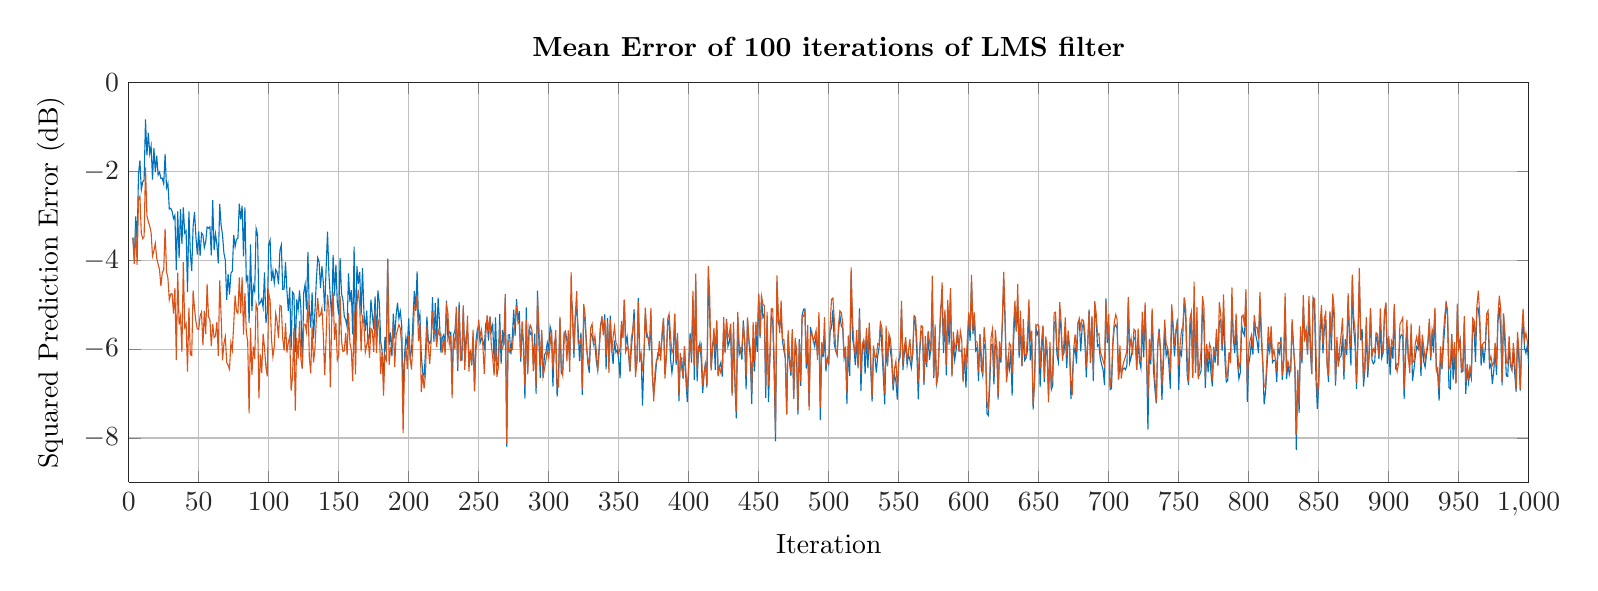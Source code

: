 % This file was created by matlab2tikz v0.4.7 (commit 56d6eb80eb584fc4c53cc717e4703ae91cd345df) running on MATLAB 8.4.
% Copyright (c) 2008--2014, Nico Schlömer <nico.schloemer@gmail.com>
% All rights reserved.
% Minimal pgfplots version: 1.3
% 
% The latest updates can be retrieved from
%   http://www.mathworks.com/matlabcentral/fileexchange/22022-matlab2tikz
% where you can also make suggestions and rate matlab2tikz.
% 
%
% defining custom colors
\definecolor{mycolor1}{rgb}{0.0,0.447,0.741}%
\definecolor{mycolor2}{rgb}{0.85,0.325,0.098}%
%
\begin{tikzpicture}

\begin{axis}[%
width=7in,
height=2in,
unbounded coords=jump,
scale only axis,
separate axis lines,
every outer x axis line/.append style={white!15!black},
every x tick label/.append style={font=\color{white!15!black}},
xmin=0,
xmax=1000,
xlabel={Iteration},
xmajorgrids,
every outer y axis line/.append style={white!15!black},
every y tick label/.append style={font=\color{white!15!black}},
ymin=-9,
ymax=0,
ylabel={Squared Prediction Error (dB)},
ymajorgrids,
title style={font=\bfseries},
title={Mean Error of 100 iterations of LMS filter},
legend style={draw=white!15!black,fill=white,legend cell align=left}
]
\addplot [color=mycolor1,solid,forget plot]
  table[row sep=crcr]{1	-inf\\
2	-inf\\
3	-3.489\\
4	-3.981\\
5	-3.013\\
6	-3.602\\
7	-2.056\\
8	-1.752\\
9	-2.415\\
10	-2.236\\
11	-2.193\\
12	-0.831\\
13	-1.642\\
14	-1.136\\
15	-1.601\\
16	-1.423\\
17	-2.183\\
18	-1.473\\
19	-2.015\\
20	-1.649\\
21	-2.08\\
22	-2.015\\
23	-2.159\\
24	-2.155\\
25	-2.28\\
26	-1.611\\
27	-2.369\\
28	-2.267\\
29	-2.846\\
30	-2.831\\
31	-2.899\\
32	-3.062\\
33	-2.989\\
34	-4.219\\
35	-2.9\\
36	-3.955\\
37	-2.85\\
38	-3.632\\
39	-2.811\\
40	-3.386\\
41	-3.337\\
42	-4.716\\
43	-2.902\\
44	-3.832\\
45	-4.241\\
46	-3.24\\
47	-2.914\\
48	-3.464\\
49	-3.87\\
50	-3.353\\
51	-3.901\\
52	-3.385\\
53	-3.428\\
54	-3.715\\
55	-3.582\\
56	-3.253\\
57	-3.275\\
58	-3.244\\
59	-3.887\\
60	-2.647\\
61	-3.779\\
62	-3.409\\
63	-3.646\\
64	-4.071\\
65	-2.732\\
66	-3.214\\
67	-3.426\\
68	-3.84\\
69	-3.992\\
70	-4.891\\
71	-4.307\\
72	-4.774\\
73	-4.292\\
74	-4.245\\
75	-3.428\\
76	-3.696\\
77	-3.524\\
78	-3.509\\
79	-2.729\\
80	-3.079\\
81	-2.774\\
82	-3.914\\
83	-2.808\\
84	-4.465\\
85	-4.371\\
86	-5.407\\
87	-3.642\\
88	-5.143\\
89	-4.564\\
90	-4.693\\
91	-3.282\\
92	-3.413\\
93	-4.995\\
94	-4.953\\
95	-4.873\\
96	-5.059\\
97	-4.271\\
98	-5.408\\
99	-5.175\\
100	-3.646\\
101	-3.545\\
102	-4.462\\
103	-4.242\\
104	-4.512\\
105	-4.215\\
106	-4.275\\
107	-4.54\\
108	-3.778\\
109	-3.66\\
110	-4.652\\
111	-4.65\\
112	-4.042\\
113	-4.681\\
114	-5.143\\
115	-4.609\\
116	-6.018\\
117	-4.716\\
118	-4.758\\
119	-6.065\\
120	-4.879\\
121	-5.12\\
122	-4.681\\
123	-5.088\\
124	-6.433\\
125	-4.727\\
126	-4.541\\
127	-5.11\\
128	-3.812\\
129	-5.116\\
130	-5.517\\
131	-4.725\\
132	-5.763\\
133	-5.167\\
134	-4.467\\
135	-3.944\\
136	-4.041\\
137	-4.625\\
138	-4.135\\
139	-4.503\\
140	-5.148\\
141	-4.173\\
142	-3.357\\
143	-4.309\\
144	-4.832\\
145	-5.282\\
146	-3.881\\
147	-4.794\\
148	-4.098\\
149	-4.967\\
150	-5.223\\
151	-3.948\\
152	-4.758\\
153	-4.889\\
154	-5.269\\
155	-5.34\\
156	-5.501\\
157	-4.297\\
158	-4.935\\
159	-4.67\\
160	-5.665\\
161	-3.692\\
162	-6.015\\
163	-4.128\\
164	-4.53\\
165	-4.263\\
166	-5.242\\
167	-4.171\\
168	-5.162\\
169	-5.586\\
170	-5.133\\
171	-5.914\\
172	-5.679\\
173	-4.886\\
174	-5.234\\
175	-5.551\\
176	-4.814\\
177	-5.897\\
178	-4.678\\
179	-4.955\\
180	-5.834\\
181	-6.033\\
182	-6.698\\
183	-5.724\\
184	-6.059\\
185	-3.966\\
186	-5.901\\
187	-5.621\\
188	-6.163\\
189	-5.199\\
190	-5.747\\
191	-5.243\\
192	-4.954\\
193	-5.311\\
194	-5.152\\
195	-5.464\\
196	-7.11\\
197	-6.142\\
198	-5.734\\
199	-5.934\\
200	-5.306\\
201	-6.166\\
202	-6.042\\
203	-5.364\\
204	-4.692\\
205	-5.137\\
206	-4.249\\
207	-5.365\\
208	-5.209\\
209	-6.144\\
210	-6.522\\
211	-6.605\\
212	-6.058\\
213	-5.271\\
214	-5.799\\
215	-5.874\\
216	-5.791\\
217	-4.83\\
218	-5.837\\
219	-4.963\\
220	-5.837\\
221	-4.841\\
222	-5.398\\
223	-6.079\\
224	-5.753\\
225	-5.679\\
226	-5.843\\
227	-4.908\\
228	-5.758\\
229	-5.611\\
230	-5.63\\
231	-6.66\\
232	-5.682\\
233	-5.593\\
234	-5.176\\
235	-6.487\\
236	-4.938\\
237	-6.073\\
238	-6.261\\
239	-5.082\\
240	-6.154\\
241	-5.715\\
242	-5.588\\
243	-6.12\\
244	-6.07\\
245	-6.365\\
246	-5.702\\
247	-6.902\\
248	-5.833\\
249	-5.558\\
250	-5.474\\
251	-5.86\\
252	-5.754\\
253	-5.812\\
254	-5.961\\
255	-5.43\\
256	-5.353\\
257	-5.807\\
258	-5.266\\
259	-5.593\\
260	-5.448\\
261	-6.277\\
262	-5.284\\
263	-6.311\\
264	-6.386\\
265	-5.211\\
266	-6.331\\
267	-5.571\\
268	-5.917\\
269	-4.845\\
270	-8.195\\
271	-5.682\\
272	-5.675\\
273	-6.114\\
274	-5.722\\
275	-5.113\\
276	-5.699\\
277	-4.877\\
278	-5.347\\
279	-5.146\\
280	-6.28\\
281	-5.588\\
282	-5.876\\
283	-7.115\\
284	-5.059\\
285	-6.505\\
286	-5.509\\
287	-5.663\\
288	-5.636\\
289	-6.348\\
290	-5.652\\
291	-7.006\\
292	-4.681\\
293	-5.845\\
294	-6.645\\
295	-5.643\\
296	-6.653\\
297	-6.125\\
298	-6.077\\
299	-5.849\\
300	-5.995\\
301	-5.493\\
302	-5.624\\
303	-6.842\\
304	-5.839\\
305	-5.77\\
306	-7.066\\
307	-6.592\\
308	-5.324\\
309	-6.542\\
310	-6.467\\
311	-5.616\\
312	-5.619\\
313	-5.799\\
314	-5.775\\
315	-6.249\\
316	-4.864\\
317	-5.08\\
318	-6.193\\
319	-5.27\\
320	-5.099\\
321	-5.519\\
322	-6.267\\
323	-5.627\\
324	-7.031\\
325	-5.246\\
326	-5.373\\
327	-5.89\\
328	-6.336\\
329	-6.53\\
330	-5.641\\
331	-5.696\\
332	-5.881\\
333	-5.885\\
334	-6.273\\
335	-6.483\\
336	-5.969\\
337	-5.456\\
338	-5.324\\
339	-5.589\\
340	-5.219\\
341	-6.452\\
342	-5.3\\
343	-6.285\\
344	-5.247\\
345	-6.006\\
346	-6.338\\
347	-5.805\\
348	-6.072\\
349	-6.024\\
350	-6.235\\
351	-6.658\\
352	-5.482\\
353	-5.645\\
354	-4.89\\
355	-5.902\\
356	-5.718\\
357	-6.082\\
358	-6.5\\
359	-5.998\\
360	-5.61\\
361	-5.1\\
362	-6.492\\
363	-6.3\\
364	-4.847\\
365	-6.109\\
366	-6.131\\
367	-7.269\\
368	-6.191\\
369	-5.189\\
370	-5.729\\
371	-5.739\\
372	-6.026\\
373	-5.232\\
374	-6.608\\
375	-7.018\\
376	-6.695\\
377	-6.295\\
378	-6.093\\
379	-6.138\\
380	-6.074\\
381	-5.734\\
382	-5.307\\
383	-6.556\\
384	-6.135\\
385	-5.45\\
386	-5.337\\
387	-6.207\\
388	-6.53\\
389	-6.274\\
390	-5.219\\
391	-6.354\\
392	-5.703\\
393	-7.175\\
394	-6.225\\
395	-6.2\\
396	-6.675\\
397	-5.939\\
398	-6.7\\
399	-7.19\\
400	-6.409\\
401	-5.638\\
402	-6.302\\
403	-4.874\\
404	-6.691\\
405	-4.463\\
406	-6.726\\
407	-6.025\\
408	-5.869\\
409	-6.272\\
410	-6.985\\
411	-6.535\\
412	-6.291\\
413	-6.866\\
414	-4.36\\
415	-5.231\\
416	-6.44\\
417	-5.906\\
418	-5.745\\
419	-6.465\\
420	-5.383\\
421	-6.514\\
422	-6.399\\
423	-6.296\\
424	-6.619\\
425	-5.537\\
426	-6.06\\
427	-5.319\\
428	-5.935\\
429	-5.84\\
430	-5.577\\
431	-7.002\\
432	-5.631\\
433	-6.774\\
434	-7.556\\
435	-5.273\\
436	-6.12\\
437	-6.002\\
438	-6.237\\
439	-5.355\\
440	-5.862\\
441	-6.902\\
442	-5.327\\
443	-5.833\\
444	-6.197\\
445	-7.231\\
446	-5.842\\
447	-6.497\\
448	-5.62\\
449	-6.061\\
450	-4.793\\
451	-5.753\\
452	-4.809\\
453	-5.284\\
454	-5.218\\
455	-7.097\\
456	-5.354\\
457	-7.191\\
458	-6.175\\
459	-5.255\\
460	-5.363\\
461	-6.493\\
462	-8.072\\
463	-4.473\\
464	-5.419\\
465	-5.493\\
466	-5.281\\
467	-5.82\\
468	-6.032\\
469	-6.204\\
470	-7.443\\
471	-5.703\\
472	-6.285\\
473	-6.602\\
474	-5.638\\
475	-7.086\\
476	-5.984\\
477	-6.121\\
478	-7.475\\
479	-5.776\\
480	-6.826\\
481	-5.247\\
482	-5.101\\
483	-5.094\\
484	-6.435\\
485	-6.055\\
486	-7.258\\
487	-5.502\\
488	-5.688\\
489	-5.786\\
490	-5.937\\
491	-5.709\\
492	-6.137\\
493	-5.33\\
494	-7.598\\
495	-5.916\\
496	-6.18\\
497	-5.745\\
498	-6.497\\
499	-6.197\\
500	-6.33\\
501	-5.601\\
502	-5.513\\
503	-5.109\\
504	-5.892\\
505	-6.029\\
506	-6.136\\
507	-5.618\\
508	-5.241\\
509	-5.481\\
510	-5.525\\
511	-6.199\\
512	-6.015\\
513	-7.234\\
514	-5.91\\
515	-6.602\\
516	-4.329\\
517	-5.759\\
518	-5.95\\
519	-6.356\\
520	-5.813\\
521	-6.432\\
522	-5.082\\
523	-6.946\\
524	-6.016\\
525	-5.8\\
526	-6.556\\
527	-5.713\\
528	-6.429\\
529	-5.499\\
530	-6.428\\
531	-7.181\\
532	-6.013\\
533	-6.157\\
534	-6.529\\
535	-6.153\\
536	-5.96\\
537	-5.376\\
538	-5.996\\
539	-6.598\\
540	-7.243\\
541	-5.924\\
542	-6.355\\
543	-5.703\\
544	-6.027\\
545	-6.262\\
546	-6.931\\
547	-6.584\\
548	-6.715\\
549	-7.134\\
550	-6.225\\
551	-6.193\\
552	-5.117\\
553	-6.469\\
554	-6.093\\
555	-5.904\\
556	-6.355\\
557	-6.122\\
558	-6.245\\
559	-6.423\\
560	-6.117\\
561	-5.33\\
562	-5.443\\
563	-6.149\\
564	-7.132\\
565	-6.066\\
566	-5.645\\
567	-5.564\\
568	-6.802\\
569	-5.957\\
570	-6.403\\
571	-5.648\\
572	-6.248\\
573	-5.947\\
574	-4.722\\
575	-6.654\\
576	-5.853\\
577	-6.777\\
578	-6.593\\
579	-5.824\\
580	-5.062\\
581	-4.894\\
582	-6.091\\
583	-5.223\\
584	-6.591\\
585	-5.053\\
586	-5.895\\
587	-4.743\\
588	-6.572\\
589	-5.82\\
590	-6.244\\
591	-6.018\\
592	-5.629\\
593	-6.034\\
594	-6.045\\
595	-6.037\\
596	-6.688\\
597	-6.143\\
598	-6.867\\
599	-6.106\\
600	-5.264\\
601	-5.815\\
602	-4.491\\
603	-5.659\\
604	-5.326\\
605	-6.029\\
606	-5.968\\
607	-6.718\\
608	-5.662\\
609	-6.428\\
610	-6.594\\
611	-5.892\\
612	-5.953\\
613	-7.447\\
614	-7.49\\
615	-6.833\\
616	-5.894\\
617	-5.9\\
618	-6.793\\
619	-5.906\\
620	-5.95\\
621	-7.136\\
622	-5.991\\
623	-6.305\\
624	-5.435\\
625	-4.445\\
626	-5.439\\
627	-6.629\\
628	-6.264\\
629	-6.453\\
630	-6.013\\
631	-7.044\\
632	-5.861\\
633	-5.141\\
634	-5.578\\
635	-4.919\\
636	-6.194\\
637	-5.439\\
638	-6.385\\
639	-5.678\\
640	-6.251\\
641	-6.196\\
642	-6.027\\
643	-5.133\\
644	-6.252\\
645	-5.772\\
646	-7.359\\
647	-6.659\\
648	-5.522\\
649	-5.668\\
650	-5.574\\
651	-6.851\\
652	-6.095\\
653	-5.5\\
654	-6.743\\
655	-5.91\\
656	-6.17\\
657	-7.041\\
658	-5.977\\
659	-6.912\\
660	-6.812\\
661	-5.419\\
662	-5.356\\
663	-6.116\\
664	-6.284\\
665	-5.263\\
666	-5.599\\
667	-6.153\\
668	-6.091\\
669	-5.614\\
670	-6.426\\
671	-5.764\\
672	-5.916\\
673	-7.125\\
674	-6.606\\
675	-6.12\\
676	-5.963\\
677	-6.327\\
678	-5.409\\
679	-5.345\\
680	-6.051\\
681	-5.516\\
682	-5.413\\
683	-5.855\\
684	-6.633\\
685	-5.871\\
686	-5.107\\
687	-6.315\\
688	-5.292\\
689	-6.717\\
690	-5.141\\
691	-5.304\\
692	-5.934\\
693	-5.896\\
694	-6.219\\
695	-6.349\\
696	-6.469\\
697	-6.811\\
698	-4.86\\
699	-5.861\\
700	-5.443\\
701	-6.91\\
702	-6.885\\
703	-5.88\\
704	-5.496\\
705	-5.453\\
706	-5.542\\
707	-6.687\\
708	-6.337\\
709	-6.524\\
710	-6.458\\
711	-6.425\\
712	-6.463\\
713	-6.359\\
714	-4.943\\
715	-6.307\\
716	-6.178\\
717	-5.997\\
718	-5.732\\
719	-5.782\\
720	-6.456\\
721	-5.781\\
722	-6.274\\
723	-6.427\\
724	-5.44\\
725	-6.185\\
726	-5.107\\
727	-6.143\\
728	-7.81\\
729	-6.117\\
730	-6.34\\
731	-5.198\\
732	-6.481\\
733	-6.907\\
734	-7.22\\
735	-5.923\\
736	-5.538\\
737	-6.105\\
738	-7.141\\
739	-6.371\\
740	-5.544\\
741	-6.147\\
742	-6.015\\
743	-6.362\\
744	-6.888\\
745	-5.148\\
746	-5.608\\
747	-6.16\\
748	-5.653\\
749	-5.339\\
750	-6.918\\
751	-6.034\\
752	-6.139\\
753	-5.615\\
754	-4.846\\
755	-5.311\\
756	-6.571\\
757	-6.804\\
758	-5.759\\
759	-5.202\\
760	-6.601\\
761	-4.903\\
762	-6.514\\
763	-5.409\\
764	-6.617\\
765	-6.579\\
766	-6.48\\
767	-5.042\\
768	-5.43\\
769	-6.879\\
770	-6.043\\
771	-6.52\\
772	-6.053\\
773	-6.525\\
774	-6.838\\
775	-5.948\\
776	-6.31\\
777	-5.656\\
778	-6.352\\
779	-5.375\\
780	-5.344\\
781	-6.041\\
782	-5.205\\
783	-6.236\\
784	-6.739\\
785	-6.702\\
786	-6.14\\
787	-6.207\\
788	-5.069\\
789	-5.753\\
790	-6.089\\
791	-5.531\\
792	-6.309\\
793	-6.668\\
794	-6.527\\
795	-5.474\\
796	-5.619\\
797	-5.692\\
798	-4.861\\
799	-7.185\\
800	-6.332\\
801	-6.144\\
802	-5.826\\
803	-6.124\\
804	-5.368\\
805	-5.678\\
806	-5.827\\
807	-6.09\\
808	-4.933\\
809	-5.767\\
810	-6.293\\
811	-7.242\\
812	-6.96\\
813	-6.416\\
814	-5.889\\
815	-6.064\\
816	-5.701\\
817	-6.297\\
818	-6.248\\
819	-6.259\\
820	-6.735\\
821	-5.995\\
822	-6.096\\
823	-5.727\\
824	-6.695\\
825	-6.251\\
826	-4.987\\
827	-6.675\\
828	-6.347\\
829	-6.571\\
830	-6.43\\
831	-5.426\\
832	-5.909\\
833	-6.486\\
834	-8.273\\
835	-6.509\\
836	-7.434\\
837	-5.699\\
838	-6.322\\
839	-5.023\\
840	-5.748\\
841	-5.561\\
842	-6.123\\
843	-5.187\\
844	-6.006\\
845	-6.56\\
846	-4.875\\
847	-5.01\\
848	-6.639\\
849	-7.345\\
850	-6.818\\
851	-5.643\\
852	-5.207\\
853	-6.092\\
854	-5.544\\
855	-5.333\\
856	-6.309\\
857	-6.741\\
858	-5.185\\
859	-6.027\\
860	-4.995\\
861	-5.311\\
862	-6.818\\
863	-5.924\\
864	-6.325\\
865	-6.185\\
866	-6.149\\
867	-5.697\\
868	-6.683\\
869	-5.777\\
870	-6.126\\
871	-4.921\\
872	-5.753\\
873	-6.371\\
874	-4.442\\
875	-5.555\\
876	-5.927\\
877	-6.892\\
878	-5.789\\
879	-4.48\\
880	-5.803\\
881	-5.546\\
882	-6.843\\
883	-6.47\\
884	-5.458\\
885	-6.633\\
886	-6.17\\
887	-5.114\\
888	-6.244\\
889	-6.328\\
890	-6.283\\
891	-5.718\\
892	-5.832\\
893	-6.224\\
894	-5.499\\
895	-6.199\\
896	-6.075\\
897	-5.221\\
898	-5.087\\
899	-6.336\\
900	-5.78\\
901	-6.584\\
902	-5.926\\
903	-6.22\\
904	-5.054\\
905	-6.412\\
906	-6.34\\
907	-6.319\\
908	-5.766\\
909	-5.676\\
910	-5.69\\
911	-7.117\\
912	-6.214\\
913	-5.482\\
914	-6.228\\
915	-6.268\\
916	-5.63\\
917	-6.71\\
918	-6.457\\
919	-6.162\\
920	-5.944\\
921	-5.999\\
922	-5.667\\
923	-6.607\\
924	-5.814\\
925	-6.276\\
926	-6.402\\
927	-6.121\\
928	-5.894\\
929	-5.402\\
930	-6.251\\
931	-5.633\\
932	-6.075\\
933	-5.188\\
934	-6.418\\
935	-6.567\\
936	-7.16\\
937	-6.154\\
938	-6.454\\
939	-5.965\\
940	-5.513\\
941	-4.928\\
942	-5.25\\
943	-6.865\\
944	-6.893\\
945	-5.663\\
946	-6.688\\
947	-6.094\\
948	-6.761\\
949	-5.146\\
950	-5.952\\
951	-5.782\\
952	-6.51\\
953	-6.502\\
954	-5.39\\
955	-7.006\\
956	-6.417\\
957	-6.752\\
958	-6.522\\
959	-6.659\\
960	-5.37\\
961	-5.626\\
962	-6.286\\
963	-5.068\\
964	-5.09\\
965	-5.426\\
966	-6.372\\
967	-5.893\\
968	-6.314\\
969	-5.966\\
970	-5.312\\
971	-5.332\\
972	-6.412\\
973	-6.329\\
974	-6.785\\
975	-6.497\\
976	-6.049\\
977	-6.579\\
978	-5.392\\
979	-5.062\\
980	-5.583\\
981	-6.815\\
982	-5.208\\
983	-5.866\\
984	-6.604\\
985	-6.612\\
986	-5.884\\
987	-6.38\\
988	-6.469\\
989	-6.062\\
990	-6.548\\
991	-6.958\\
992	-5.774\\
993	-6.242\\
994	-6.935\\
995	-5.806\\
996	-5.353\\
997	-5.978\\
998	-6.091\\
999	-5.912\\
1000	-6.348\\
};
\addplot [color=mycolor2,solid,forget plot]
  table[row sep=crcr]{1	-inf\\
2	-inf\\
3	-3.489\\
4	-4.085\\
5	-3.291\\
6	-4.106\\
7	-2.595\\
8	-2.557\\
9	-3.389\\
10	-3.514\\
11	-3.465\\
12	-1.913\\
13	-3.0\\
14	-3.127\\
15	-3.229\\
16	-3.38\\
17	-3.908\\
18	-3.784\\
19	-3.622\\
20	-3.953\\
21	-4.089\\
22	-4.207\\
23	-4.582\\
24	-4.276\\
25	-4.213\\
26	-3.286\\
27	-4.255\\
28	-4.399\\
29	-4.891\\
30	-4.759\\
31	-4.751\\
32	-5.202\\
33	-4.628\\
34	-6.244\\
35	-4.277\\
36	-5.445\\
37	-5.26\\
38	-6.066\\
39	-4.044\\
40	-5.503\\
41	-5.425\\
42	-6.506\\
43	-5.068\\
44	-6.121\\
45	-6.144\\
46	-4.677\\
47	-5.086\\
48	-5.379\\
49	-5.543\\
50	-5.555\\
51	-5.255\\
52	-5.164\\
53	-5.912\\
54	-5.14\\
55	-5.66\\
56	-4.533\\
57	-5.273\\
58	-5.331\\
59	-5.929\\
60	-5.433\\
61	-5.736\\
62	-5.701\\
63	-5.386\\
64	-6.15\\
65	-4.451\\
66	-5.238\\
67	-6.252\\
68	-5.879\\
69	-5.718\\
70	-6.298\\
71	-6.363\\
72	-6.452\\
73	-5.858\\
74	-6.024\\
75	-5.445\\
76	-4.792\\
77	-5.152\\
78	-5.194\\
79	-4.388\\
80	-5.196\\
81	-4.378\\
82	-5.675\\
83	-4.741\\
84	-5.61\\
85	-5.836\\
86	-7.446\\
87	-5.522\\
88	-6.576\\
89	-5.943\\
90	-6.22\\
91	-4.976\\
92	-5.1\\
93	-7.108\\
94	-6.116\\
95	-6.535\\
96	-5.649\\
97	-5.972\\
98	-6.402\\
99	-6.613\\
100	-4.743\\
101	-4.901\\
102	-5.787\\
103	-6.169\\
104	-5.936\\
105	-5.201\\
106	-5.389\\
107	-5.752\\
108	-5.015\\
109	-5.037\\
110	-5.76\\
111	-6.032\\
112	-5.413\\
113	-6.075\\
114	-5.857\\
115	-5.708\\
116	-6.935\\
117	-6.627\\
118	-5.526\\
119	-7.384\\
120	-5.748\\
121	-6.225\\
122	-5.363\\
123	-6.234\\
124	-6.436\\
125	-5.45\\
126	-5.44\\
127	-5.617\\
128	-4.893\\
129	-6.174\\
130	-6.545\\
131	-5.496\\
132	-6.299\\
133	-6.004\\
134	-5.34\\
135	-4.852\\
136	-5.263\\
137	-5.228\\
138	-5.074\\
139	-5.68\\
140	-6.586\\
141	-5.757\\
142	-4.774\\
143	-5.072\\
144	-6.86\\
145	-5.363\\
146	-4.712\\
147	-5.79\\
148	-5.404\\
149	-6.245\\
150	-6.133\\
151	-4.808\\
152	-5.811\\
153	-6.053\\
154	-6.036\\
155	-5.637\\
156	-6.139\\
157	-5.191\\
158	-5.853\\
159	-6.031\\
160	-6.718\\
161	-5.14\\
162	-6.569\\
163	-4.998\\
164	-4.667\\
165	-5.015\\
166	-6.05\\
167	-5.224\\
168	-5.428\\
169	-6.069\\
170	-5.906\\
171	-5.744\\
172	-6.194\\
173	-5.539\\
174	-5.574\\
175	-6.066\\
176	-5.094\\
177	-6.082\\
178	-5.315\\
179	-5.536\\
180	-6.56\\
181	-6.068\\
182	-7.044\\
183	-6.144\\
184	-6.241\\
185	-3.987\\
186	-6.361\\
187	-5.968\\
188	-5.94\\
189	-5.431\\
190	-6.396\\
191	-5.685\\
192	-5.569\\
193	-5.446\\
194	-5.532\\
195	-5.921\\
196	-7.889\\
197	-6.395\\
198	-5.952\\
199	-6.45\\
200	-5.695\\
201	-6.201\\
202	-6.461\\
203	-5.843\\
204	-5.037\\
205	-5.103\\
206	-4.768\\
207	-5.813\\
208	-5.422\\
209	-6.967\\
210	-6.546\\
211	-6.885\\
212	-6.556\\
213	-5.462\\
214	-5.944\\
215	-6.334\\
216	-5.821\\
217	-5.15\\
218	-5.649\\
219	-5.568\\
220	-5.946\\
221	-5.554\\
222	-5.686\\
223	-5.661\\
224	-6.076\\
225	-5.765\\
226	-6.132\\
227	-5.015\\
228	-5.179\\
229	-5.887\\
230	-5.69\\
231	-7.099\\
232	-5.72\\
233	-6.003\\
234	-5.041\\
235	-6.413\\
236	-5.102\\
237	-6.266\\
238	-6.036\\
239	-5.016\\
240	-6.467\\
241	-5.918\\
242	-5.248\\
243	-6.504\\
244	-6.019\\
245	-6.339\\
246	-5.559\\
247	-6.95\\
248	-6.009\\
249	-5.736\\
250	-5.339\\
251	-5.718\\
252	-5.572\\
253	-5.934\\
254	-6.562\\
255	-5.713\\
256	-5.234\\
257	-5.594\\
258	-5.268\\
259	-5.911\\
260	-6.185\\
261	-6.595\\
262	-5.821\\
263	-6.622\\
264	-6.411\\
265	-5.473\\
266	-5.991\\
267	-5.983\\
268	-5.846\\
269	-4.762\\
270	-8.126\\
271	-5.806\\
272	-6.055\\
273	-5.985\\
274	-6.005\\
275	-5.574\\
276	-5.422\\
277	-5.02\\
278	-5.348\\
279	-5.45\\
280	-6.177\\
281	-5.372\\
282	-5.858\\
283	-6.839\\
284	-5.338\\
285	-6.561\\
286	-5.584\\
287	-5.47\\
288	-5.559\\
289	-6.502\\
290	-5.907\\
291	-6.844\\
292	-4.836\\
293	-5.506\\
294	-6.377\\
295	-5.565\\
296	-6.602\\
297	-6.436\\
298	-6.253\\
299	-6.019\\
300	-6.189\\
301	-5.895\\
302	-5.564\\
303	-6.445\\
304	-6.059\\
305	-5.575\\
306	-6.837\\
307	-6.847\\
308	-5.266\\
309	-6.403\\
310	-6.583\\
311	-5.787\\
312	-5.571\\
313	-6.272\\
314	-5.577\\
315	-6.509\\
316	-4.266\\
317	-5.357\\
318	-6.05\\
319	-5.222\\
320	-4.693\\
321	-5.877\\
322	-5.856\\
323	-5.761\\
324	-6.89\\
325	-4.985\\
326	-5.225\\
327	-6.005\\
328	-6.199\\
329	-6.393\\
330	-5.522\\
331	-5.432\\
332	-5.876\\
333	-5.706\\
334	-6.039\\
335	-6.491\\
336	-6.073\\
337	-5.532\\
338	-5.255\\
339	-5.68\\
340	-5.324\\
341	-6.154\\
342	-5.39\\
343	-6.535\\
344	-5.33\\
345	-6.078\\
346	-5.732\\
347	-5.499\\
348	-5.852\\
349	-5.925\\
350	-6.104\\
351	-5.968\\
352	-5.366\\
353	-5.743\\
354	-4.888\\
355	-6.056\\
356	-5.958\\
357	-6.006\\
358	-6.506\\
359	-5.752\\
360	-5.573\\
361	-5.319\\
362	-6.626\\
363	-6.272\\
364	-4.939\\
365	-6.295\\
366	-6.094\\
367	-6.491\\
368	-6.185\\
369	-5.066\\
370	-5.614\\
371	-5.745\\
372	-5.925\\
373	-5.073\\
374	-6.439\\
375	-7.173\\
376	-6.491\\
377	-6.234\\
378	-6.235\\
379	-5.82\\
380	-6.255\\
381	-5.602\\
382	-5.309\\
383	-6.663\\
384	-6.205\\
385	-5.315\\
386	-5.209\\
387	-5.71\\
388	-6.082\\
389	-5.996\\
390	-5.201\\
391	-6.267\\
392	-5.637\\
393	-7.047\\
394	-6.086\\
395	-6.425\\
396	-6.638\\
397	-5.937\\
398	-6.534\\
399	-6.967\\
400	-6.338\\
401	-5.75\\
402	-6.201\\
403	-4.685\\
404	-6.35\\
405	-4.299\\
406	-6.501\\
407	-5.959\\
408	-6.05\\
409	-5.921\\
410	-6.822\\
411	-6.551\\
412	-6.346\\
413	-6.805\\
414	-4.134\\
415	-4.807\\
416	-6.484\\
417	-6.051\\
418	-5.524\\
419	-6.066\\
420	-5.351\\
421	-6.612\\
422	-6.402\\
423	-6.536\\
424	-6.418\\
425	-5.279\\
426	-6.097\\
427	-5.353\\
428	-5.727\\
429	-5.661\\
430	-5.425\\
431	-7.054\\
432	-5.387\\
433	-6.647\\
434	-7.401\\
435	-5.163\\
436	-5.898\\
437	-6.053\\
438	-5.955\\
439	-5.448\\
440	-5.817\\
441	-6.614\\
442	-5.286\\
443	-5.776\\
444	-6.011\\
445	-6.966\\
446	-5.391\\
447	-6.264\\
448	-5.383\\
449	-5.733\\
450	-4.75\\
451	-5.698\\
452	-4.812\\
453	-4.992\\
454	-5.018\\
455	-6.859\\
456	-5.16\\
457	-6.806\\
458	-6.195\\
459	-5.086\\
460	-5.097\\
461	-6.177\\
462	-7.892\\
463	-4.341\\
464	-5.223\\
465	-5.637\\
466	-4.903\\
467	-5.781\\
468	-5.788\\
469	-6.208\\
470	-7.471\\
471	-5.57\\
472	-6.197\\
473	-6.523\\
474	-5.55\\
475	-7.12\\
476	-5.744\\
477	-5.995\\
478	-7.396\\
479	-5.844\\
480	-6.724\\
481	-5.239\\
482	-5.261\\
483	-5.159\\
484	-6.326\\
485	-5.461\\
486	-7.379\\
487	-5.687\\
488	-5.629\\
489	-5.833\\
490	-5.708\\
491	-5.581\\
492	-6.248\\
493	-5.168\\
494	-7.312\\
495	-5.845\\
496	-6.115\\
497	-5.277\\
498	-6.377\\
499	-6.224\\
500	-6.296\\
501	-5.449\\
502	-4.88\\
503	-4.85\\
504	-5.346\\
505	-6.038\\
506	-6.118\\
507	-5.454\\
508	-5.139\\
509	-5.178\\
510	-5.416\\
511	-6.19\\
512	-5.94\\
513	-6.989\\
514	-5.689\\
515	-6.333\\
516	-4.16\\
517	-5.325\\
518	-5.888\\
519	-6.151\\
520	-5.564\\
521	-6.365\\
522	-5.179\\
523	-6.568\\
524	-5.893\\
525	-5.79\\
526	-6.079\\
527	-5.52\\
528	-6.108\\
529	-5.406\\
530	-6.207\\
531	-7.079\\
532	-5.923\\
533	-6.171\\
534	-6.188\\
535	-5.88\\
536	-5.896\\
537	-5.41\\
538	-5.518\\
539	-6.364\\
540	-6.986\\
541	-5.47\\
542	-6.387\\
543	-5.659\\
544	-5.754\\
545	-6.109\\
546	-6.822\\
547	-6.44\\
548	-6.27\\
549	-6.872\\
550	-6.323\\
551	-6.083\\
552	-4.912\\
553	-6.351\\
554	-5.961\\
555	-5.73\\
556	-6.264\\
557	-6.027\\
558	-5.772\\
559	-6.308\\
560	-6.067\\
561	-5.245\\
562	-5.281\\
563	-5.839\\
564	-6.749\\
565	-5.964\\
566	-5.471\\
567	-5.488\\
568	-6.748\\
569	-5.699\\
570	-6.303\\
571	-5.59\\
572	-5.84\\
573	-6.052\\
574	-4.346\\
575	-6.605\\
576	-5.442\\
577	-6.801\\
578	-6.605\\
579	-5.822\\
580	-5.152\\
581	-4.5\\
582	-5.863\\
583	-5.11\\
584	-6.374\\
585	-4.891\\
586	-5.595\\
587	-4.627\\
588	-6.617\\
589	-5.604\\
590	-5.983\\
591	-5.892\\
592	-5.564\\
593	-6.052\\
594	-5.596\\
595	-5.789\\
596	-6.747\\
597	-5.972\\
598	-6.402\\
599	-5.786\\
600	-5.174\\
601	-5.606\\
602	-4.33\\
603	-5.544\\
604	-5.174\\
605	-5.825\\
606	-5.842\\
607	-6.512\\
608	-5.672\\
609	-6.148\\
610	-6.563\\
611	-5.5\\
612	-5.899\\
613	-7.168\\
614	-7.373\\
615	-6.592\\
616	-5.723\\
617	-5.542\\
618	-6.584\\
619	-5.567\\
620	-5.946\\
621	-7.07\\
622	-5.828\\
623	-6.22\\
624	-5.37\\
625	-4.261\\
626	-5.258\\
627	-6.748\\
628	-6.434\\
629	-5.86\\
630	-5.921\\
631	-6.563\\
632	-5.504\\
633	-4.906\\
634	-5.603\\
635	-4.533\\
636	-6.05\\
637	-5.136\\
638	-6.375\\
639	-5.324\\
640	-6.114\\
641	-6.169\\
642	-5.665\\
643	-4.879\\
644	-5.813\\
645	-5.591\\
646	-7.258\\
647	-6.786\\
648	-5.499\\
649	-5.442\\
650	-5.471\\
651	-6.43\\
652	-5.843\\
653	-5.464\\
654	-6.635\\
655	-5.716\\
656	-5.958\\
657	-7.196\\
658	-5.834\\
659	-6.861\\
660	-6.449\\
661	-5.183\\
662	-5.168\\
663	-5.949\\
664	-6.176\\
665	-4.944\\
666	-5.381\\
667	-6.26\\
668	-5.864\\
669	-5.283\\
670	-6.162\\
671	-5.579\\
672	-5.918\\
673	-6.865\\
674	-6.975\\
675	-5.986\\
676	-5.667\\
677	-6.05\\
678	-5.426\\
679	-5.308\\
680	-5.526\\
681	-5.331\\
682	-5.361\\
683	-5.624\\
684	-6.39\\
685	-5.869\\
686	-5.142\\
687	-6.299\\
688	-5.252\\
689	-6.509\\
690	-4.921\\
691	-5.175\\
692	-5.685\\
693	-5.65\\
694	-6.062\\
695	-6.162\\
696	-6.264\\
697	-6.369\\
698	-4.929\\
699	-5.784\\
700	-5.211\\
701	-6.852\\
702	-6.663\\
703	-5.78\\
704	-5.392\\
705	-5.22\\
706	-5.334\\
707	-6.678\\
708	-5.916\\
709	-6.66\\
710	-6.39\\
711	-6.261\\
712	-6.163\\
713	-6.027\\
714	-4.822\\
715	-5.999\\
716	-5.764\\
717	-6.125\\
718	-5.554\\
719	-5.583\\
720	-6.463\\
721	-5.531\\
722	-6.218\\
723	-6.25\\
724	-5.155\\
725	-5.857\\
726	-4.95\\
727	-6.074\\
728	-7.09\\
729	-5.769\\
730	-6.242\\
731	-5.081\\
732	-6.034\\
733	-6.691\\
734	-7.198\\
735	-5.906\\
736	-5.594\\
737	-6.003\\
738	-6.83\\
739	-6.141\\
740	-5.335\\
741	-5.869\\
742	-5.962\\
743	-6.125\\
744	-6.525\\
745	-4.993\\
746	-5.433\\
747	-5.927\\
748	-5.569\\
749	-5.394\\
750	-6.362\\
751	-5.907\\
752	-5.576\\
753	-5.485\\
754	-4.838\\
755	-5.105\\
756	-6.159\\
757	-6.742\\
758	-5.318\\
759	-5.169\\
760	-6.644\\
761	-4.483\\
762	-6.533\\
763	-5.047\\
764	-6.678\\
765	-6.35\\
766	-6.025\\
767	-4.805\\
768	-5.039\\
769	-6.663\\
770	-5.882\\
771	-6.233\\
772	-5.879\\
773	-5.985\\
774	-6.705\\
775	-6.024\\
776	-6.127\\
777	-5.546\\
778	-6.374\\
779	-4.941\\
780	-5.211\\
781	-5.939\\
782	-4.768\\
783	-5.805\\
784	-6.615\\
785	-6.528\\
786	-6.067\\
787	-6.315\\
788	-4.611\\
789	-5.71\\
790	-5.839\\
791	-5.197\\
792	-6.01\\
793	-6.437\\
794	-6.283\\
795	-5.267\\
796	-5.233\\
797	-5.487\\
798	-4.648\\
799	-6.811\\
800	-6.007\\
801	-5.798\\
802	-5.68\\
803	-5.976\\
804	-5.235\\
805	-5.523\\
806	-5.506\\
807	-5.766\\
808	-4.718\\
809	-5.519\\
810	-6.28\\
811	-6.844\\
812	-6.838\\
813	-6.2\\
814	-5.493\\
815	-6.028\\
816	-5.477\\
817	-6.172\\
818	-6.015\\
819	-6.217\\
820	-6.499\\
821	-5.853\\
822	-5.872\\
823	-5.82\\
824	-6.59\\
825	-6.234\\
826	-4.741\\
827	-6.438\\
828	-6.276\\
829	-6.404\\
830	-6.478\\
831	-5.324\\
832	-6.001\\
833	-6.362\\
834	-7.918\\
835	-6.465\\
836	-7.248\\
837	-5.49\\
838	-6.235\\
839	-4.783\\
840	-5.812\\
841	-5.543\\
842	-6.107\\
843	-4.801\\
844	-5.731\\
845	-6.557\\
846	-4.841\\
847	-4.863\\
848	-5.982\\
849	-7.052\\
850	-6.725\\
851	-5.405\\
852	-5.008\\
853	-5.9\\
854	-5.313\\
855	-5.173\\
856	-6.392\\
857	-6.599\\
858	-5.149\\
859	-5.789\\
860	-4.752\\
861	-5.087\\
862	-6.73\\
863	-5.722\\
864	-6.393\\
865	-5.961\\
866	-5.683\\
867	-5.299\\
868	-6.503\\
869	-5.918\\
870	-5.987\\
871	-4.741\\
872	-5.643\\
873	-5.966\\
874	-4.321\\
875	-5.291\\
876	-5.579\\
877	-6.753\\
878	-5.762\\
879	-4.174\\
880	-5.754\\
881	-5.773\\
882	-6.681\\
883	-6.268\\
884	-5.28\\
885	-6.496\\
886	-6.031\\
887	-5.075\\
888	-6.18\\
889	-5.995\\
890	-6.059\\
891	-5.634\\
892	-5.664\\
893	-6.154\\
894	-5.083\\
895	-5.863\\
896	-6.112\\
897	-5.146\\
898	-4.947\\
899	-6.045\\
900	-5.709\\
901	-6.217\\
902	-5.813\\
903	-5.9\\
904	-4.983\\
905	-6.325\\
906	-6.504\\
907	-6.322\\
908	-5.441\\
909	-5.372\\
910	-5.292\\
911	-6.885\\
912	-5.996\\
913	-5.338\\
914	-6.161\\
915	-6.537\\
916	-5.419\\
917	-6.303\\
918	-6.261\\
919	-5.861\\
920	-5.721\\
921	-5.942\\
922	-5.473\\
923	-6.409\\
924	-5.674\\
925	-5.95\\
926	-6.236\\
927	-6.024\\
928	-5.836\\
929	-5.315\\
930	-6.189\\
931	-5.553\\
932	-5.681\\
933	-5.064\\
934	-6.495\\
935	-6.422\\
936	-6.911\\
937	-5.937\\
938	-6.427\\
939	-5.682\\
940	-5.269\\
941	-4.963\\
942	-5.117\\
943	-6.445\\
944	-6.384\\
945	-5.691\\
946	-6.277\\
947	-5.842\\
948	-6.773\\
949	-4.976\\
950	-5.978\\
951	-5.815\\
952	-6.535\\
953	-6.287\\
954	-5.253\\
955	-6.755\\
956	-6.333\\
957	-6.628\\
958	-6.397\\
959	-6.559\\
960	-5.305\\
961	-5.349\\
962	-5.823\\
963	-5.024\\
964	-4.683\\
965	-5.25\\
966	-6.174\\
967	-5.891\\
968	-5.852\\
969	-5.839\\
970	-5.201\\
971	-5.134\\
972	-6.273\\
973	-6.158\\
974	-6.37\\
975	-6.315\\
976	-5.854\\
977	-6.359\\
978	-5.254\\
979	-4.799\\
980	-5.088\\
981	-6.72\\
982	-5.196\\
983	-5.64\\
984	-6.294\\
985	-6.317\\
986	-5.699\\
987	-6.321\\
988	-6.458\\
989	-5.858\\
990	-6.219\\
991	-6.896\\
992	-5.611\\
993	-6.027\\
994	-6.904\\
995	-5.642\\
996	-5.088\\
997	-5.798\\
998	-5.636\\
999	-5.829\\
1000	-6.034\\
};
\end{axis}
\end{tikzpicture}%